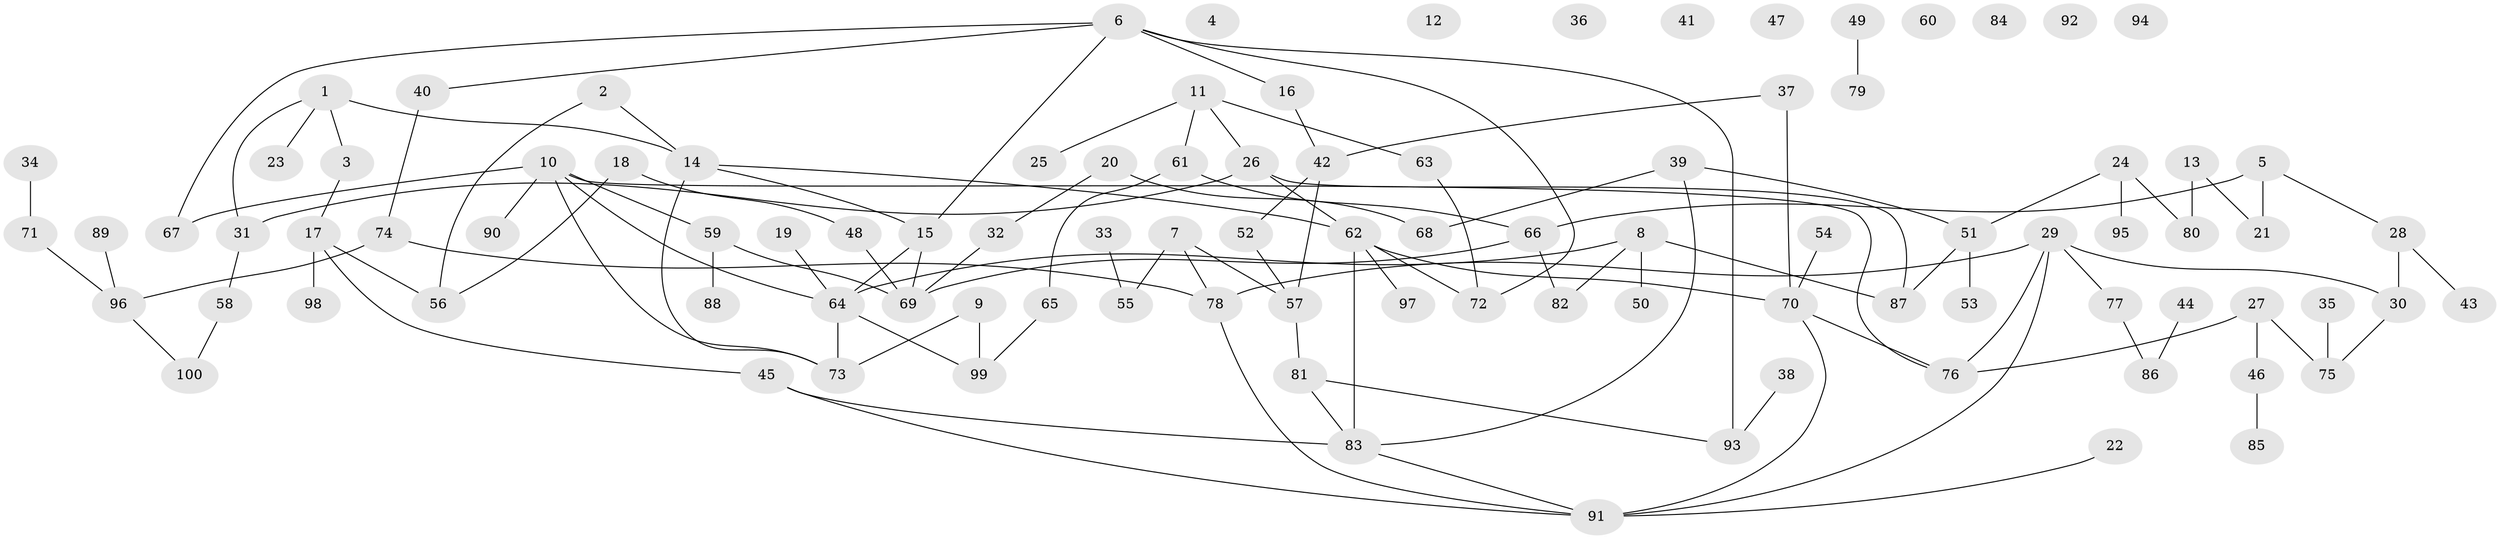 // coarse degree distribution, {5: 0.1044776119402985, 2: 0.1791044776119403, 0: 0.13432835820895522, 3: 0.13432835820895522, 7: 0.029850746268656716, 4: 0.1044776119402985, 6: 0.029850746268656716, 1: 0.2537313432835821, 8: 0.014925373134328358, 9: 0.014925373134328358}
// Generated by graph-tools (version 1.1) at 2025/41/03/06/25 10:41:23]
// undirected, 100 vertices, 121 edges
graph export_dot {
graph [start="1"]
  node [color=gray90,style=filled];
  1;
  2;
  3;
  4;
  5;
  6;
  7;
  8;
  9;
  10;
  11;
  12;
  13;
  14;
  15;
  16;
  17;
  18;
  19;
  20;
  21;
  22;
  23;
  24;
  25;
  26;
  27;
  28;
  29;
  30;
  31;
  32;
  33;
  34;
  35;
  36;
  37;
  38;
  39;
  40;
  41;
  42;
  43;
  44;
  45;
  46;
  47;
  48;
  49;
  50;
  51;
  52;
  53;
  54;
  55;
  56;
  57;
  58;
  59;
  60;
  61;
  62;
  63;
  64;
  65;
  66;
  67;
  68;
  69;
  70;
  71;
  72;
  73;
  74;
  75;
  76;
  77;
  78;
  79;
  80;
  81;
  82;
  83;
  84;
  85;
  86;
  87;
  88;
  89;
  90;
  91;
  92;
  93;
  94;
  95;
  96;
  97;
  98;
  99;
  100;
  1 -- 3;
  1 -- 14;
  1 -- 23;
  1 -- 31;
  2 -- 14;
  2 -- 56;
  3 -- 17;
  5 -- 21;
  5 -- 28;
  5 -- 66;
  6 -- 15;
  6 -- 16;
  6 -- 40;
  6 -- 67;
  6 -- 72;
  6 -- 93;
  7 -- 55;
  7 -- 57;
  7 -- 78;
  8 -- 50;
  8 -- 64;
  8 -- 82;
  8 -- 87;
  9 -- 73;
  9 -- 99;
  10 -- 59;
  10 -- 64;
  10 -- 67;
  10 -- 73;
  10 -- 76;
  10 -- 90;
  11 -- 25;
  11 -- 26;
  11 -- 61;
  11 -- 63;
  13 -- 21;
  13 -- 80;
  14 -- 15;
  14 -- 62;
  14 -- 73;
  15 -- 64;
  15 -- 69;
  16 -- 42;
  17 -- 45;
  17 -- 56;
  17 -- 98;
  18 -- 48;
  18 -- 56;
  19 -- 64;
  20 -- 32;
  20 -- 68;
  22 -- 91;
  24 -- 51;
  24 -- 80;
  24 -- 95;
  26 -- 31;
  26 -- 62;
  26 -- 87;
  27 -- 46;
  27 -- 75;
  27 -- 76;
  28 -- 30;
  28 -- 43;
  29 -- 30;
  29 -- 76;
  29 -- 77;
  29 -- 78;
  29 -- 91;
  30 -- 75;
  31 -- 58;
  32 -- 69;
  33 -- 55;
  34 -- 71;
  35 -- 75;
  37 -- 42;
  37 -- 70;
  38 -- 93;
  39 -- 51;
  39 -- 68;
  39 -- 83;
  40 -- 74;
  42 -- 52;
  42 -- 57;
  44 -- 86;
  45 -- 83;
  45 -- 91;
  46 -- 85;
  48 -- 69;
  49 -- 79;
  51 -- 53;
  51 -- 87;
  52 -- 57;
  54 -- 70;
  57 -- 81;
  58 -- 100;
  59 -- 69;
  59 -- 88;
  61 -- 65;
  61 -- 66;
  62 -- 70;
  62 -- 72;
  62 -- 83;
  62 -- 97;
  63 -- 72;
  64 -- 73;
  64 -- 99;
  65 -- 99;
  66 -- 69;
  66 -- 82;
  70 -- 76;
  70 -- 91;
  71 -- 96;
  74 -- 78;
  74 -- 96;
  77 -- 86;
  78 -- 91;
  81 -- 83;
  81 -- 93;
  83 -- 91;
  89 -- 96;
  96 -- 100;
}
